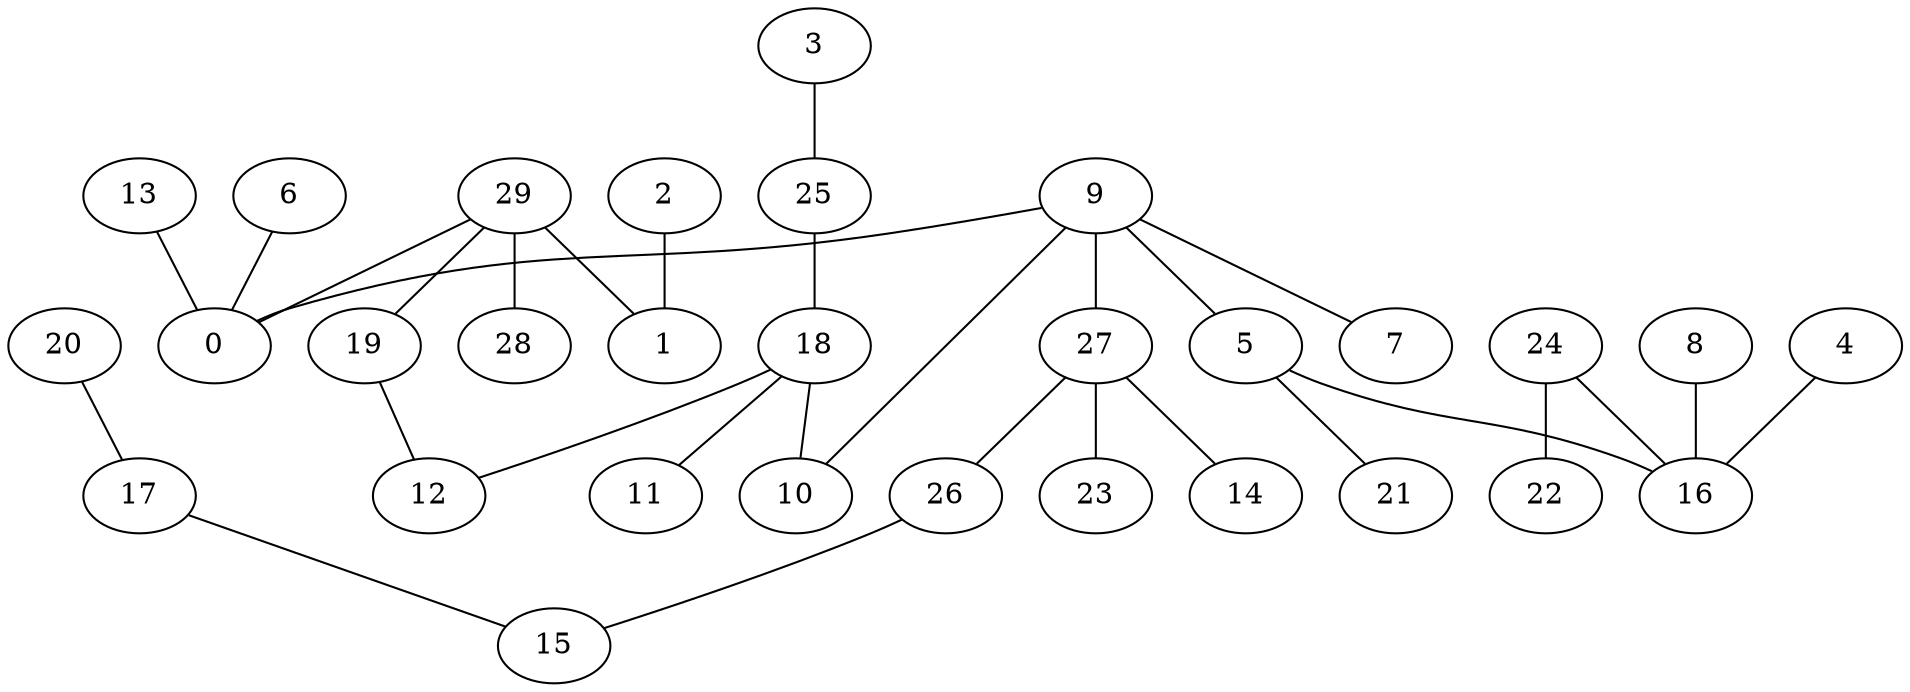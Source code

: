 digraph GG_graph {

subgraph G_graph {
edge [color = black]
"26" -> "15" [dir = none]
"24" -> "22" [dir = none]
"24" -> "16" [dir = none]
"20" -> "17" [dir = none]
"4" -> "16" [dir = none]
"29" -> "28" [dir = none]
"29" -> "1" [dir = none]
"29" -> "0" [dir = none]
"13" -> "0" [dir = none]
"9" -> "7" [dir = none]
"9" -> "0" [dir = none]
"9" -> "10" [dir = none]
"9" -> "27" [dir = none]
"9" -> "5" [dir = none]
"27" -> "23" [dir = none]
"27" -> "26" [dir = none]
"27" -> "14" [dir = none]
"5" -> "21" [dir = none]
"5" -> "16" [dir = none]
"18" -> "11" [dir = none]
"18" -> "12" [dir = none]
"18" -> "10" [dir = none]
"17" -> "15" [dir = none]
"8" -> "16" [dir = none]
"19" -> "12" [dir = none]
"3" -> "25" [dir = none]
"6" -> "0" [dir = none]
"25" -> "18" [dir = none]
"2" -> "1" [dir = none]
"29" -> "19" [dir = none]
}

}
